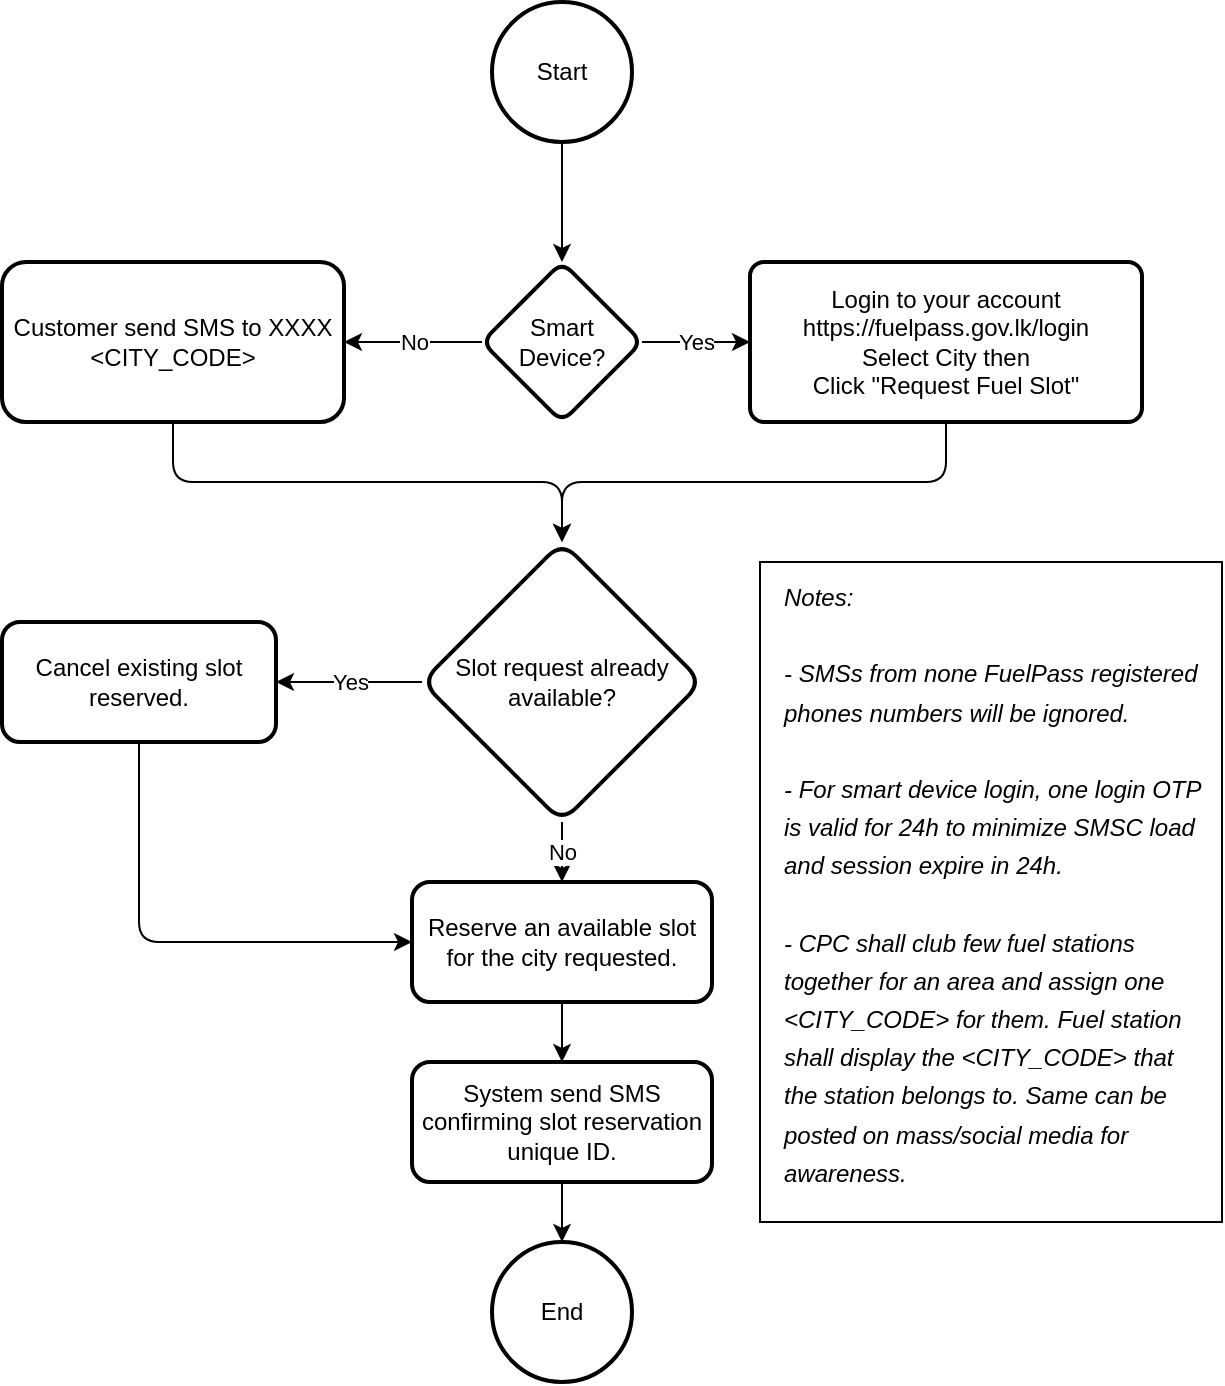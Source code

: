 <mxfile version="20.2.0" type="github">
  <diagram id="C5RBs43oDa-KdzZeNtuy" name="Page-1">
    <mxGraphModel dx="1422" dy="804" grid="1" gridSize="10" guides="1" tooltips="1" connect="1" arrows="1" fold="1" page="1" pageScale="1" pageWidth="827" pageHeight="1169" math="0" shadow="0">
      <root>
        <mxCell id="WIyWlLk6GJQsqaUBKTNV-0" />
        <mxCell id="WIyWlLk6GJQsqaUBKTNV-1" parent="WIyWlLk6GJQsqaUBKTNV-0" />
        <mxCell id="34dFONOBpZUZkgEqmKqN-16" value="" style="edgeStyle=orthogonalEdgeStyle;orthogonalLoop=1;jettySize=auto;html=1;entryX=0.5;entryY=0;entryDx=0;entryDy=0;rounded=1;" edge="1" parent="WIyWlLk6GJQsqaUBKTNV-1" source="34dFONOBpZUZkgEqmKqN-0" target="34dFONOBpZUZkgEqmKqN-19">
          <mxGeometry relative="1" as="geometry">
            <mxPoint x="395" y="185" as="targetPoint" />
          </mxGeometry>
        </mxCell>
        <mxCell id="34dFONOBpZUZkgEqmKqN-0" value="Start" style="strokeWidth=2;html=1;shape=mxgraph.flowchart.start_2;whiteSpace=wrap;rounded=1;" vertex="1" parent="WIyWlLk6GJQsqaUBKTNV-1">
          <mxGeometry x="365" y="40" width="70" height="70" as="geometry" />
        </mxCell>
        <mxCell id="34dFONOBpZUZkgEqmKqN-4" value="Yes" style="edgeStyle=orthogonalEdgeStyle;orthogonalLoop=1;jettySize=auto;html=1;exitX=1;exitY=0.5;exitDx=0;exitDy=0;rounded=1;" edge="1" parent="WIyWlLk6GJQsqaUBKTNV-1" source="34dFONOBpZUZkgEqmKqN-19" target="34dFONOBpZUZkgEqmKqN-3">
          <mxGeometry relative="1" as="geometry">
            <mxPoint x="445" y="210" as="sourcePoint" />
          </mxGeometry>
        </mxCell>
        <mxCell id="34dFONOBpZUZkgEqmKqN-6" value="No" style="edgeStyle=orthogonalEdgeStyle;orthogonalLoop=1;jettySize=auto;html=1;exitX=0;exitY=0.5;exitDx=0;exitDy=0;rounded=1;" edge="1" parent="WIyWlLk6GJQsqaUBKTNV-1" source="34dFONOBpZUZkgEqmKqN-19" target="34dFONOBpZUZkgEqmKqN-5">
          <mxGeometry relative="1" as="geometry">
            <mxPoint x="345" y="210" as="sourcePoint" />
          </mxGeometry>
        </mxCell>
        <mxCell id="34dFONOBpZUZkgEqmKqN-35" style="edgeStyle=orthogonalEdgeStyle;orthogonalLoop=1;jettySize=auto;html=1;exitX=0.5;exitY=1;exitDx=0;exitDy=0;entryX=0.5;entryY=0;entryDx=0;entryDy=0;rounded=1;" edge="1" parent="WIyWlLk6GJQsqaUBKTNV-1" source="34dFONOBpZUZkgEqmKqN-3" target="34dFONOBpZUZkgEqmKqN-9">
          <mxGeometry relative="1" as="geometry" />
        </mxCell>
        <mxCell id="34dFONOBpZUZkgEqmKqN-3" value="&lt;div&gt;Login to your account&lt;/div&gt;&lt;div&gt;https://fuelpass.gov.lk/login&lt;/div&gt;&lt;div&gt;Select City then&lt;/div&gt;&lt;div&gt;Click &quot;Request Fuel Slot&quot;&lt;/div&gt;" style="whiteSpace=wrap;html=1;absoluteArcSize=1;arcSize=14;strokeWidth=2;rounded=1;" vertex="1" parent="WIyWlLk6GJQsqaUBKTNV-1">
          <mxGeometry x="494" y="170" width="196" height="80" as="geometry" />
        </mxCell>
        <mxCell id="34dFONOBpZUZkgEqmKqN-22" style="edgeStyle=orthogonalEdgeStyle;orthogonalLoop=1;jettySize=auto;html=1;exitX=0.5;exitY=1;exitDx=0;exitDy=0;entryX=0.5;entryY=0;entryDx=0;entryDy=0;rounded=1;" edge="1" parent="WIyWlLk6GJQsqaUBKTNV-1" source="34dFONOBpZUZkgEqmKqN-5" target="34dFONOBpZUZkgEqmKqN-9">
          <mxGeometry relative="1" as="geometry" />
        </mxCell>
        <mxCell id="34dFONOBpZUZkgEqmKqN-5" value="&lt;div&gt;Customer send SMS to XXXX&lt;/div&gt;&lt;div&gt;&amp;lt;CITY_CODE&amp;gt;&lt;/div&gt;" style="whiteSpace=wrap;html=1;strokeWidth=2;rounded=1;" vertex="1" parent="WIyWlLk6GJQsqaUBKTNV-1">
          <mxGeometry x="120" y="170" width="171" height="80" as="geometry" />
        </mxCell>
        <mxCell id="34dFONOBpZUZkgEqmKqN-25" value="No" style="edgeStyle=orthogonalEdgeStyle;orthogonalLoop=1;jettySize=auto;html=1;rounded=1;" edge="1" parent="WIyWlLk6GJQsqaUBKTNV-1" source="34dFONOBpZUZkgEqmKqN-9" target="34dFONOBpZUZkgEqmKqN-24">
          <mxGeometry relative="1" as="geometry" />
        </mxCell>
        <mxCell id="34dFONOBpZUZkgEqmKqN-27" value="Yes" style="edgeStyle=orthogonalEdgeStyle;orthogonalLoop=1;jettySize=auto;html=1;rounded=1;" edge="1" parent="WIyWlLk6GJQsqaUBKTNV-1" source="34dFONOBpZUZkgEqmKqN-9" target="34dFONOBpZUZkgEqmKqN-26">
          <mxGeometry relative="1" as="geometry" />
        </mxCell>
        <mxCell id="34dFONOBpZUZkgEqmKqN-9" value="Slot request already available?" style="rhombus;whiteSpace=wrap;html=1;strokeWidth=2;rounded=1;" vertex="1" parent="WIyWlLk6GJQsqaUBKTNV-1">
          <mxGeometry x="330" y="310" width="140" height="140" as="geometry" />
        </mxCell>
        <mxCell id="34dFONOBpZUZkgEqmKqN-19" value="Smart Device?" style="rhombus;whiteSpace=wrap;html=1;arcSize=14;strokeWidth=2;rounded=1;" vertex="1" parent="WIyWlLk6GJQsqaUBKTNV-1">
          <mxGeometry x="360" y="170" width="80" height="80" as="geometry" />
        </mxCell>
        <mxCell id="34dFONOBpZUZkgEqmKqN-30" value="" style="edgeStyle=orthogonalEdgeStyle;orthogonalLoop=1;jettySize=auto;html=1;rounded=1;" edge="1" parent="WIyWlLk6GJQsqaUBKTNV-1" source="34dFONOBpZUZkgEqmKqN-24" target="34dFONOBpZUZkgEqmKqN-29">
          <mxGeometry relative="1" as="geometry" />
        </mxCell>
        <mxCell id="34dFONOBpZUZkgEqmKqN-24" value="Reserve an available slot for the city requested." style="whiteSpace=wrap;html=1;strokeWidth=2;rounded=1;" vertex="1" parent="WIyWlLk6GJQsqaUBKTNV-1">
          <mxGeometry x="325" y="480" width="150" height="60" as="geometry" />
        </mxCell>
        <mxCell id="34dFONOBpZUZkgEqmKqN-28" style="edgeStyle=orthogonalEdgeStyle;orthogonalLoop=1;jettySize=auto;html=1;exitX=0.5;exitY=1;exitDx=0;exitDy=0;entryX=0;entryY=0.5;entryDx=0;entryDy=0;rounded=1;" edge="1" parent="WIyWlLk6GJQsqaUBKTNV-1" source="34dFONOBpZUZkgEqmKqN-26" target="34dFONOBpZUZkgEqmKqN-24">
          <mxGeometry relative="1" as="geometry" />
        </mxCell>
        <mxCell id="34dFONOBpZUZkgEqmKqN-26" value="Cancel existing slot reserved." style="whiteSpace=wrap;html=1;strokeWidth=2;rounded=1;" vertex="1" parent="WIyWlLk6GJQsqaUBKTNV-1">
          <mxGeometry x="120" y="350" width="137" height="60" as="geometry" />
        </mxCell>
        <mxCell id="34dFONOBpZUZkgEqmKqN-34" style="edgeStyle=orthogonalEdgeStyle;orthogonalLoop=1;jettySize=auto;html=1;exitX=0.5;exitY=1;exitDx=0;exitDy=0;entryX=0.5;entryY=0;entryDx=0;entryDy=0;entryPerimeter=0;rounded=1;" edge="1" parent="WIyWlLk6GJQsqaUBKTNV-1" source="34dFONOBpZUZkgEqmKqN-29" target="34dFONOBpZUZkgEqmKqN-33">
          <mxGeometry relative="1" as="geometry" />
        </mxCell>
        <mxCell id="34dFONOBpZUZkgEqmKqN-29" value="System send SMS confirming slot reservation unique ID." style="whiteSpace=wrap;html=1;strokeWidth=2;rounded=1;" vertex="1" parent="WIyWlLk6GJQsqaUBKTNV-1">
          <mxGeometry x="325" y="570" width="150" height="60" as="geometry" />
        </mxCell>
        <mxCell id="34dFONOBpZUZkgEqmKqN-33" value="End" style="strokeWidth=2;html=1;shape=mxgraph.flowchart.start_2;whiteSpace=wrap;rounded=1;" vertex="1" parent="WIyWlLk6GJQsqaUBKTNV-1">
          <mxGeometry x="365" y="660" width="70" height="70" as="geometry" />
        </mxCell>
        <mxCell id="34dFONOBpZUZkgEqmKqN-39" value="&lt;font style=&quot;font-size: 12px;&quot;&gt;Notes: &lt;br&gt;&lt;br&gt;- SMSs from none FuelPass registered phones numbers will be ignored.&lt;br&gt;&lt;br&gt;- For smart device login, one login OTP is valid for 24h to minimize SMSC load and session expire in 24h.&lt;br&gt;&lt;br&gt;- CPC shall club few fuel stations together for an area and assign one &amp;lt;CITY_CODE&amp;gt; for them. Fuel station shall display the &amp;lt;CITY_CODE&amp;gt; that the station belongs to. Same can be posted on mass/social media for awareness.&lt;br&gt;&lt;/font&gt;" style="rounded=0;whiteSpace=wrap;html=1;fontSize=16;align=left;verticalAlign=top;labelBorderColor=none;glass=0;fontStyle=2;spacingLeft=10;spacingRight=10;fontColor=default;" vertex="1" parent="WIyWlLk6GJQsqaUBKTNV-1">
          <mxGeometry x="499" y="320" width="231" height="330" as="geometry" />
        </mxCell>
      </root>
    </mxGraphModel>
  </diagram>
</mxfile>
